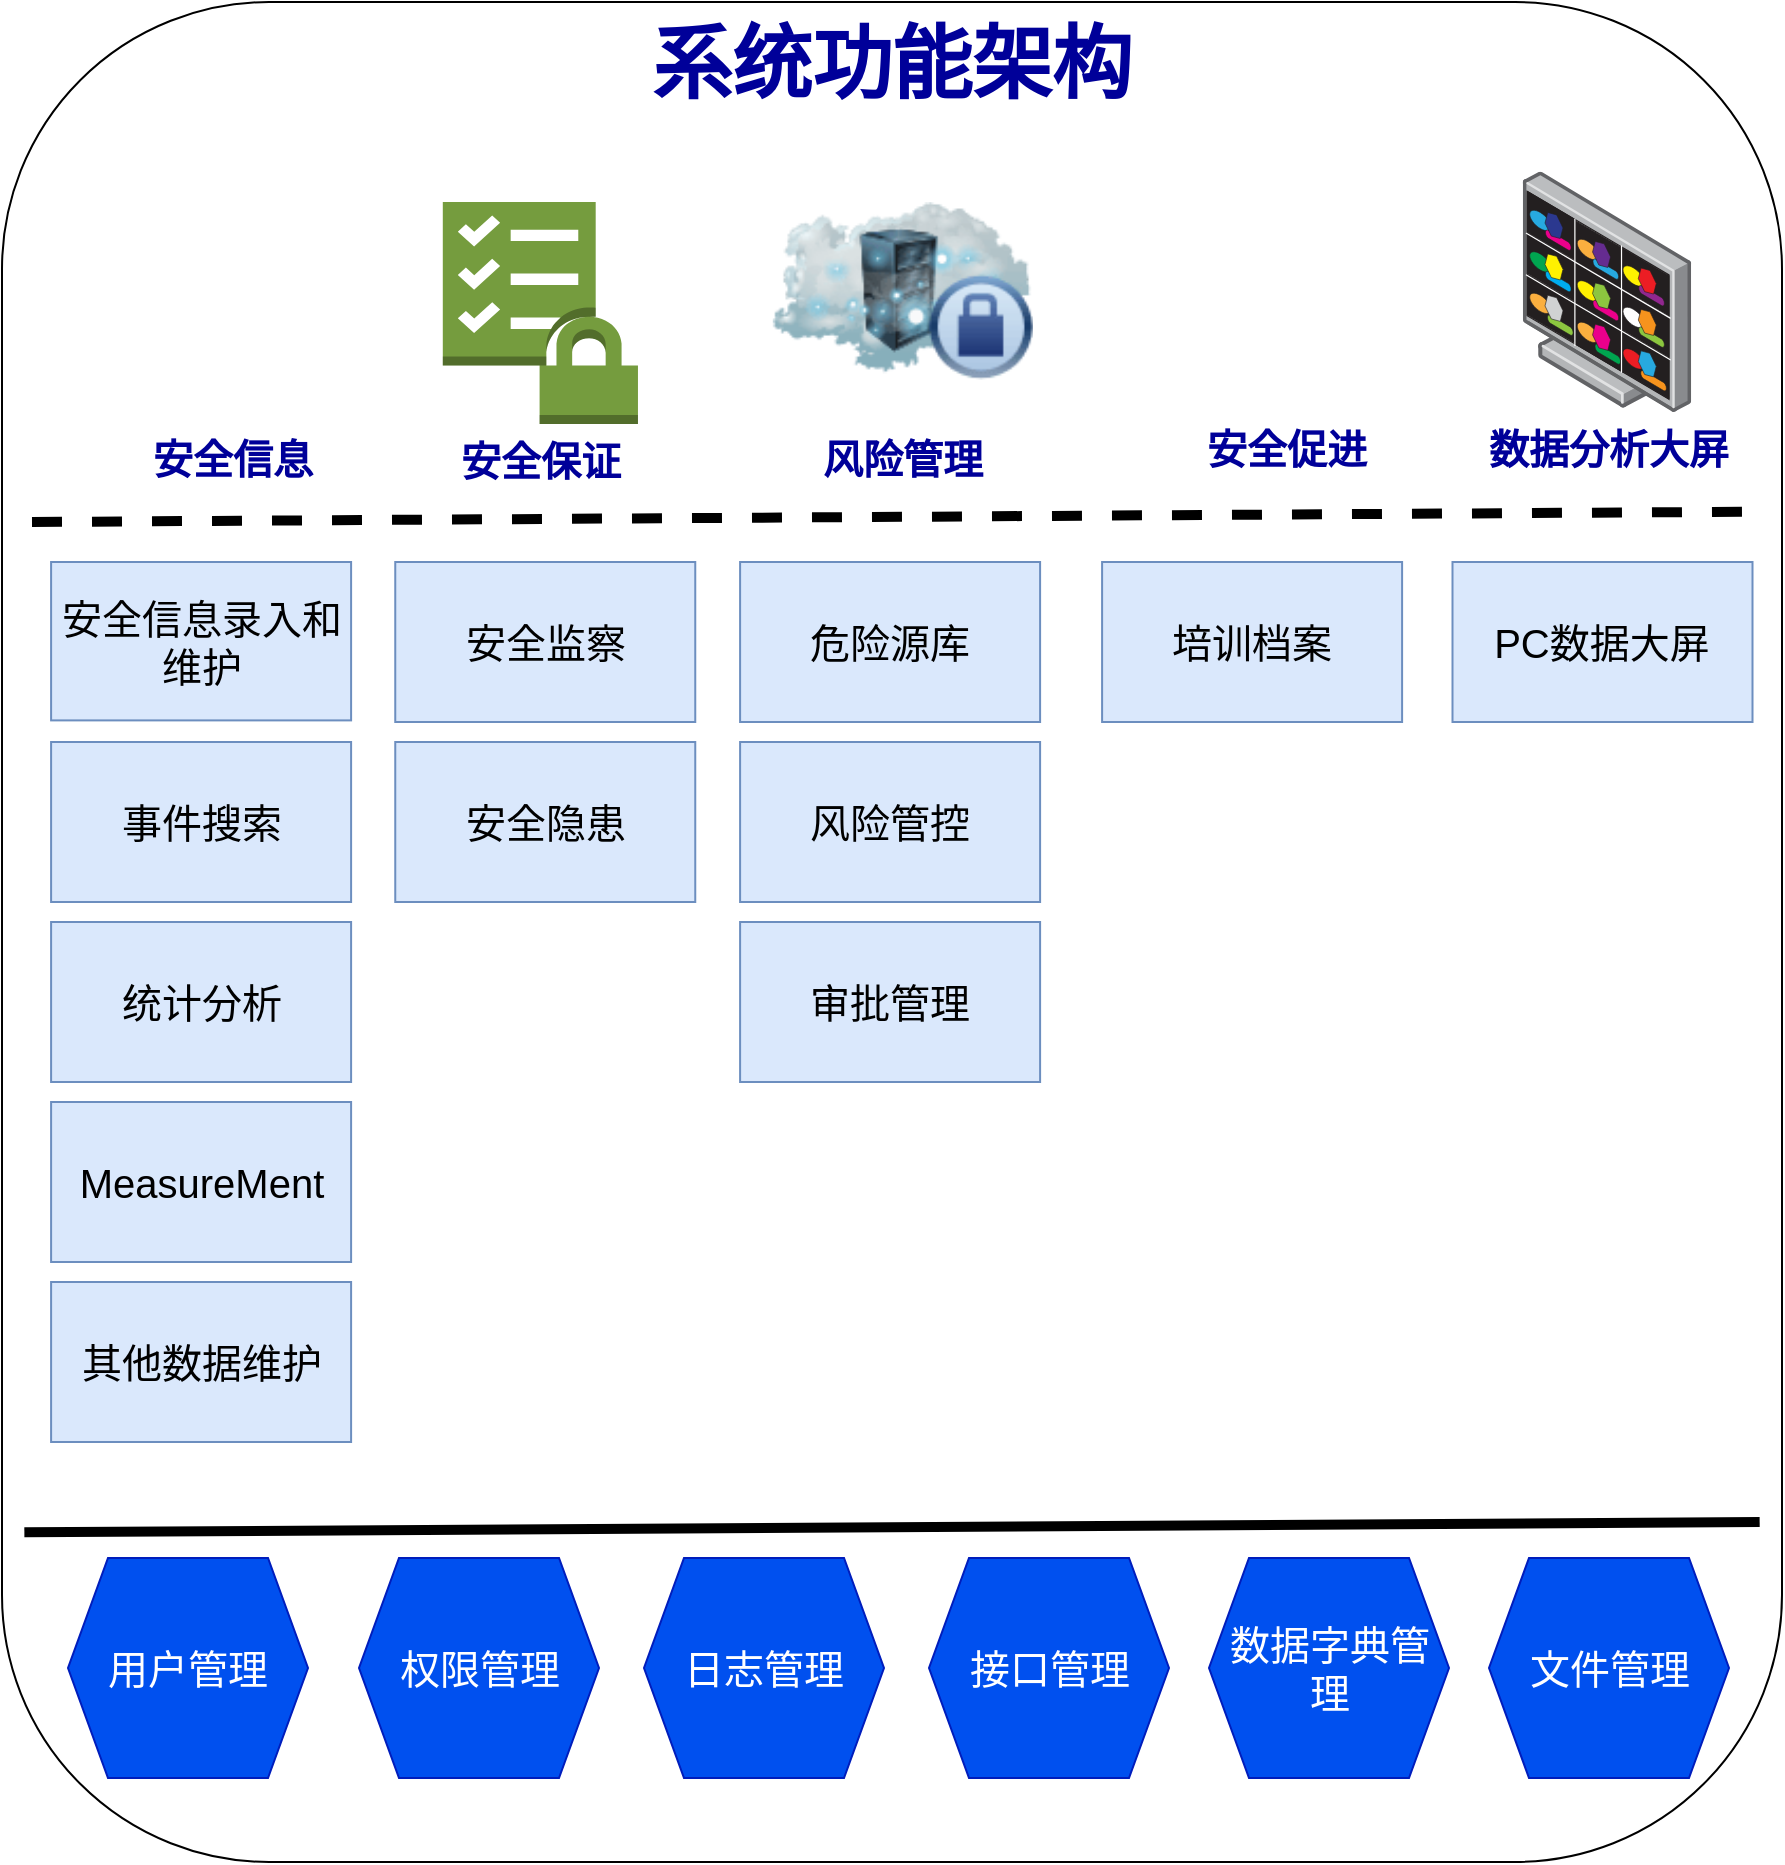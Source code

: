 <mxfile version="21.3.7" type="github">
  <diagram name="第 1 页" id="-DufWcOHiOKYzU5OmeVZ">
    <mxGraphModel dx="1760" dy="2027" grid="1" gridSize="10" guides="1" tooltips="1" connect="1" arrows="1" fold="1" page="1" pageScale="1" pageWidth="827" pageHeight="1169" math="0" shadow="0">
      <root>
        <mxCell id="0" />
        <mxCell id="1" parent="0" />
        <mxCell id="zwV80zYT2VLl2SP1kuxj-1" value="&lt;font style=&quot;font-size: 40px;&quot;&gt;&lt;span style=&quot;font-size: 40px;&quot;&gt;系统功能架构&lt;/span&gt;&lt;/font&gt;" style="rounded=1;whiteSpace=wrap;html=1;fontSize=40;verticalAlign=top;fontStyle=1;fontColor=#000099;" parent="1" vertex="1">
          <mxGeometry x="330" y="-260" width="890" height="930" as="geometry" />
        </mxCell>
        <mxCell id="zwV80zYT2VLl2SP1kuxj-2" value="安全信息" style="shape=image;html=1;verticalAlign=top;verticalLabelPosition=bottom;labelBackgroundColor=#ffffff;imageAspect=0;aspect=fixed;image=https://cdn2.iconfinder.com/data/icons/vivid/48/cloud-tools-128.png;fontSize=20;fontColor=#000099;fontStyle=1" parent="1" vertex="1">
          <mxGeometry x="375.4" y="-189.5" width="139" height="139" as="geometry" />
        </mxCell>
        <mxCell id="zwV80zYT2VLl2SP1kuxj-3" value="数据分析大屏" style="image;points=[];aspect=fixed;html=1;align=center;shadow=0;dashed=0;image=img/lib/allied_telesis/security/DVS_Surveillance_Monitor.svg;fontSize=20;fontColor=#000099;fontStyle=1" parent="1" vertex="1">
          <mxGeometry x="1090.4" y="-175.29" width="84.2" height="120.29" as="geometry" />
        </mxCell>
        <mxCell id="zwV80zYT2VLl2SP1kuxj-4" value="&lt;font style=&quot;font-size: 20px;&quot;&gt;安全保证&lt;/font&gt;" style="outlineConnect=0;dashed=0;verticalLabelPosition=bottom;verticalAlign=top;align=center;html=1;shape=mxgraph.aws3.checklist_security;fillColor=#759C3E;gradientColor=none;fontColor=#000099;fontStyle=1;fontSize=20;" parent="1" vertex="1">
          <mxGeometry x="550.4" y="-160" width="97.58" height="111" as="geometry" />
        </mxCell>
        <mxCell id="zwV80zYT2VLl2SP1kuxj-5" value="&lt;font style=&quot;font-size: 20px;&quot;&gt;风险管理&lt;/font&gt;" style="image;html=1;image=img/lib/clip_art/networking/Cloud_Rack_Private_128x128.png;imageBackground=default;fontColor=#000099;fontStyle=1;fontSize=20;" parent="1" vertex="1">
          <mxGeometry x="715.4" y="-180.5" width="130" height="130" as="geometry" />
        </mxCell>
        <mxCell id="zwV80zYT2VLl2SP1kuxj-6" value="" style="group;fontSize=20;" parent="1" vertex="1" connectable="0">
          <mxGeometry x="860.4" y="-180" width="175.5" height="146" as="geometry" />
        </mxCell>
        <mxCell id="zwV80zYT2VLl2SP1kuxj-7" value="&lt;font style=&quot;font-size: 20px;&quot;&gt;安全促进&lt;/font&gt;" style="shape=image;html=1;verticalAlign=top;verticalLabelPosition=bottom;labelBackgroundColor=#ffffff;imageAspect=0;aspect=fixed;image=https://cdn1.iconfinder.com/data/icons/modern-set-of-digital-symbols/48/dashboard_overview-128.png;fontColor=#000099;fontStyle=1;fontSize=20;" parent="zwV80zYT2VLl2SP1kuxj-6" vertex="1">
          <mxGeometry x="47.5" y="-3" width="128" height="128" as="geometry" />
        </mxCell>
        <mxCell id="zwV80zYT2VLl2SP1kuxj-8" value="" style="shape=image;html=1;verticalAlign=top;verticalLabelPosition=bottom;labelBackgroundColor=#ffffff;imageAspect=0;aspect=fixed;image=https://cdn2.iconfinder.com/data/icons/vivid/48/cog-128.png;fontSize=20;" parent="zwV80zYT2VLl2SP1kuxj-6" vertex="1">
          <mxGeometry width="128" height="128" as="geometry" />
        </mxCell>
        <mxCell id="zwV80zYT2VLl2SP1kuxj-9" value="用户管理" style="shape=hexagon;perimeter=hexagonPerimeter2;whiteSpace=wrap;html=1;fixedSize=1;fillColor=#0050ef;fontColor=#ffffff;strokeColor=#001DBC;fontSize=20;" parent="1" vertex="1">
          <mxGeometry x="363" y="518" width="120" height="110" as="geometry" />
        </mxCell>
        <mxCell id="zwV80zYT2VLl2SP1kuxj-10" value="权限管理" style="shape=hexagon;perimeter=hexagonPerimeter2;whiteSpace=wrap;html=1;fixedSize=1;fillColor=#0050ef;fontColor=#ffffff;strokeColor=#001DBC;fontSize=20;" parent="1" vertex="1">
          <mxGeometry x="508.5" y="518" width="120" height="110" as="geometry" />
        </mxCell>
        <mxCell id="zwV80zYT2VLl2SP1kuxj-11" value="日志管理" style="shape=hexagon;perimeter=hexagonPerimeter2;whiteSpace=wrap;html=1;fixedSize=1;fillColor=#0050ef;fontColor=#ffffff;strokeColor=#001DBC;fontSize=20;" parent="1" vertex="1">
          <mxGeometry x="651" y="518" width="120" height="110" as="geometry" />
        </mxCell>
        <mxCell id="zwV80zYT2VLl2SP1kuxj-12" value="接口管理" style="shape=hexagon;perimeter=hexagonPerimeter2;whiteSpace=wrap;html=1;fixedSize=1;fillColor=#0050ef;fontColor=#ffffff;strokeColor=#001DBC;fontSize=20;" parent="1" vertex="1">
          <mxGeometry x="793.5" y="518" width="120" height="110" as="geometry" />
        </mxCell>
        <mxCell id="zwV80zYT2VLl2SP1kuxj-13" value="数据字典管理" style="shape=hexagon;perimeter=hexagonPerimeter2;whiteSpace=wrap;html=1;fixedSize=1;fillColor=#0050ef;fontColor=#ffffff;strokeColor=#001DBC;fontSize=20;" parent="1" vertex="1">
          <mxGeometry x="933.5" y="518" width="120" height="110" as="geometry" />
        </mxCell>
        <mxCell id="zwV80zYT2VLl2SP1kuxj-14" value="文件管理" style="shape=hexagon;perimeter=hexagonPerimeter2;whiteSpace=wrap;html=1;fixedSize=1;fillColor=#0050ef;fontColor=#ffffff;strokeColor=#001DBC;fontSize=20;" parent="1" vertex="1">
          <mxGeometry x="1073.5" y="518" width="120" height="110" as="geometry" />
        </mxCell>
        <mxCell id="zwV80zYT2VLl2SP1kuxj-15" value="安全信息录入和维护" style="whiteSpace=wrap;html=1;fillColor=#dae8fc;strokeColor=#6c8ebf;fontSize=20;" parent="1" vertex="1">
          <mxGeometry x="354.55" y="20" width="150" height="79.2" as="geometry" />
        </mxCell>
        <mxCell id="zwV80zYT2VLl2SP1kuxj-17" value="事件搜索" style="whiteSpace=wrap;html=1;fillColor=#dae8fc;strokeColor=#6c8ebf;fontSize=20;" parent="1" vertex="1">
          <mxGeometry x="354.55" y="110" width="150" height="80" as="geometry" />
        </mxCell>
        <mxCell id="zwV80zYT2VLl2SP1kuxj-18" value="统计分析" style="whiteSpace=wrap;html=1;fillColor=#dae8fc;strokeColor=#6c8ebf;fontSize=20;" parent="1" vertex="1">
          <mxGeometry x="354.55" y="200" width="150" height="80" as="geometry" />
        </mxCell>
        <mxCell id="zwV80zYT2VLl2SP1kuxj-19" value="MeasureMent" style="whiteSpace=wrap;html=1;fillColor=#dae8fc;strokeColor=#6c8ebf;fontSize=20;" parent="1" vertex="1">
          <mxGeometry x="354.55" y="290" width="150" height="80" as="geometry" />
        </mxCell>
        <mxCell id="zwV80zYT2VLl2SP1kuxj-20" value="其他数据维护" style="whiteSpace=wrap;html=1;fillColor=#dae8fc;strokeColor=#6c8ebf;fontSize=20;" parent="1" vertex="1">
          <mxGeometry x="354.55" y="380" width="150" height="80" as="geometry" />
        </mxCell>
        <mxCell id="zwV80zYT2VLl2SP1kuxj-21" value="安全监察" style="whiteSpace=wrap;html=1;fillColor=#dae8fc;strokeColor=#6c8ebf;fontSize=20;" parent="1" vertex="1">
          <mxGeometry x="526.63" y="20" width="150" height="80" as="geometry" />
        </mxCell>
        <mxCell id="zwV80zYT2VLl2SP1kuxj-22" value="安全隐患" style="whiteSpace=wrap;html=1;fillColor=#dae8fc;strokeColor=#6c8ebf;fontSize=20;" parent="1" vertex="1">
          <mxGeometry x="526.63" y="110" width="150" height="80" as="geometry" />
        </mxCell>
        <mxCell id="zwV80zYT2VLl2SP1kuxj-23" value="风险管控" style="whiteSpace=wrap;html=1;fillColor=#dae8fc;strokeColor=#6c8ebf;fontSize=20;" parent="1" vertex="1">
          <mxGeometry x="699.05" y="110" width="150" height="80" as="geometry" />
        </mxCell>
        <mxCell id="zwV80zYT2VLl2SP1kuxj-24" value="危险源库" style="whiteSpace=wrap;html=1;fillColor=#dae8fc;strokeColor=#6c8ebf;fontSize=20;" parent="1" vertex="1">
          <mxGeometry x="699.05" y="20" width="150" height="80" as="geometry" />
        </mxCell>
        <mxCell id="zwV80zYT2VLl2SP1kuxj-25" value="审批管理" style="whiteSpace=wrap;html=1;fillColor=#dae8fc;strokeColor=#6c8ebf;fontSize=20;" parent="1" vertex="1">
          <mxGeometry x="699.05" y="200" width="150" height="80" as="geometry" />
        </mxCell>
        <mxCell id="zwV80zYT2VLl2SP1kuxj-26" value="培训档案" style="whiteSpace=wrap;html=1;fillColor=#dae8fc;strokeColor=#6c8ebf;fontSize=20;" parent="1" vertex="1">
          <mxGeometry x="880.05" y="20" width="150" height="80" as="geometry" />
        </mxCell>
        <mxCell id="zwV80zYT2VLl2SP1kuxj-27" value="PC数据大屏" style="whiteSpace=wrap;html=1;fillColor=#dae8fc;strokeColor=#6c8ebf;fontSize=20;" parent="1" vertex="1">
          <mxGeometry x="1055.25" y="20" width="150" height="80" as="geometry" />
        </mxCell>
        <mxCell id="eAWgNU_UYxY01g-zSFpQ-1" value="" style="endArrow=none;html=1;rounded=0;entryX=1.009;entryY=0.274;entryDx=0;entryDy=0;entryPerimeter=0;strokeWidth=5;dashed=1;fontSize=20;" edge="1" parent="1">
          <mxGeometry width="50" height="50" relative="1" as="geometry">
            <mxPoint x="345" as="sourcePoint" />
            <mxPoint x="1212.65" y="-5.18" as="targetPoint" />
          </mxGeometry>
        </mxCell>
        <mxCell id="eAWgNU_UYxY01g-zSFpQ-2" value="" style="endArrow=none;html=1;rounded=0;entryX=1.009;entryY=0.274;entryDx=0;entryDy=0;entryPerimeter=0;strokeWidth=5;fontSize=20;" edge="1" parent="1">
          <mxGeometry width="50" height="50" relative="1" as="geometry">
            <mxPoint x="341.18" y="505.18" as="sourcePoint" />
            <mxPoint x="1208.83" y="500.0" as="targetPoint" />
          </mxGeometry>
        </mxCell>
      </root>
    </mxGraphModel>
  </diagram>
</mxfile>
